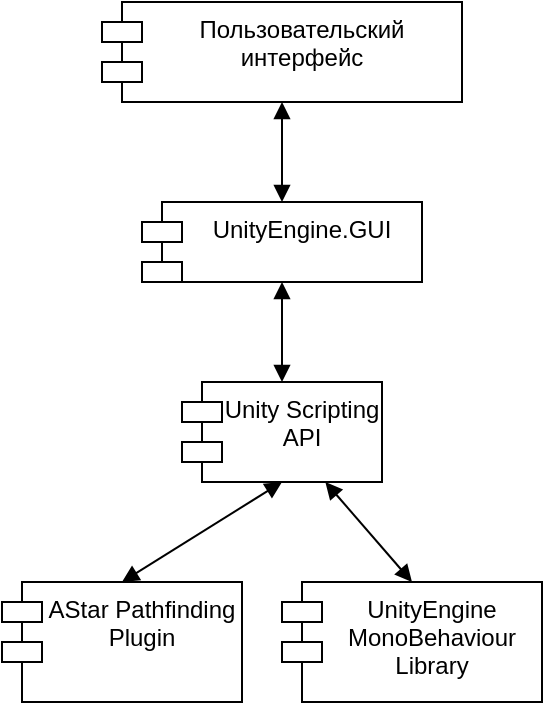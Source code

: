 <mxfile version="14.6.0" type="github">
  <diagram id="FixbhbbnFA4CbBQoyVb_" name="Page-1">
    <mxGraphModel dx="1298" dy="882" grid="1" gridSize="10" guides="1" tooltips="1" connect="1" arrows="1" fold="1" page="1" pageScale="1" pageWidth="827" pageHeight="1169" math="0" shadow="0">
      <root>
        <mxCell id="0" />
        <mxCell id="1" parent="0" />
        <mxCell id="ydTSr7Dts5HVAcRjro4z-1" value="Пользовательский &#xa;интерфейс" style="shape=module;align=left;spacingLeft=20;align=center;verticalAlign=top;" vertex="1" parent="1">
          <mxGeometry x="280" y="30" width="180" height="50" as="geometry" />
        </mxCell>
        <mxCell id="ydTSr7Dts5HVAcRjro4z-2" value="UnityEngine.GUI" style="shape=module;align=left;spacingLeft=20;align=center;verticalAlign=top;" vertex="1" parent="1">
          <mxGeometry x="300" y="130" width="140" height="40" as="geometry" />
        </mxCell>
        <mxCell id="ydTSr7Dts5HVAcRjro4z-3" value="UnityEngine&#xa;MonoBehaviour&#xa;Library" style="shape=module;align=left;spacingLeft=20;align=center;verticalAlign=top;" vertex="1" parent="1">
          <mxGeometry x="370" y="320" width="130" height="60" as="geometry" />
        </mxCell>
        <mxCell id="ydTSr7Dts5HVAcRjro4z-4" value="AStar Pathfinding&#xa;Plugin" style="shape=module;align=left;spacingLeft=20;align=center;verticalAlign=top;" vertex="1" parent="1">
          <mxGeometry x="230" y="320" width="120" height="60" as="geometry" />
        </mxCell>
        <mxCell id="ydTSr7Dts5HVAcRjro4z-7" value="" style="endArrow=block;startArrow=block;endFill=1;startFill=1;html=1;entryX=0.5;entryY=0;entryDx=0;entryDy=0;" edge="1" parent="1" source="ydTSr7Dts5HVAcRjro4z-1" target="ydTSr7Dts5HVAcRjro4z-2">
          <mxGeometry width="160" relative="1" as="geometry">
            <mxPoint x="330" y="460" as="sourcePoint" />
            <mxPoint x="490" y="460" as="targetPoint" />
          </mxGeometry>
        </mxCell>
        <mxCell id="ydTSr7Dts5HVAcRjro4z-12" value="" style="endArrow=block;startArrow=block;endFill=1;startFill=1;html=1;exitX=0.5;exitY=0;exitDx=0;exitDy=0;entryX=0.5;entryY=1;entryDx=0;entryDy=0;" edge="1" parent="1" source="ydTSr7Dts5HVAcRjro4z-4" target="ydTSr7Dts5HVAcRjro4z-13">
          <mxGeometry width="160" relative="1" as="geometry">
            <mxPoint x="374" y="275" as="sourcePoint" />
            <mxPoint x="440" y="220" as="targetPoint" />
          </mxGeometry>
        </mxCell>
        <mxCell id="ydTSr7Dts5HVAcRjro4z-13" value="Unity Scripting&#xa;API" style="shape=module;align=left;spacingLeft=20;align=center;verticalAlign=top;" vertex="1" parent="1">
          <mxGeometry x="320" y="220" width="100" height="50" as="geometry" />
        </mxCell>
        <mxCell id="ydTSr7Dts5HVAcRjro4z-14" value="" style="endArrow=block;startArrow=block;endFill=1;startFill=1;html=1;exitX=0.5;exitY=0;exitDx=0;exitDy=0;" edge="1" parent="1" source="ydTSr7Dts5HVAcRjro4z-3" target="ydTSr7Dts5HVAcRjro4z-13">
          <mxGeometry width="160" relative="1" as="geometry">
            <mxPoint x="424" y="255" as="sourcePoint" />
            <mxPoint x="490" y="210" as="targetPoint" />
          </mxGeometry>
        </mxCell>
        <mxCell id="ydTSr7Dts5HVAcRjro4z-15" value="" style="endArrow=block;startArrow=block;endFill=1;startFill=1;html=1;entryX=0.5;entryY=0;entryDx=0;entryDy=0;" edge="1" parent="1" target="ydTSr7Dts5HVAcRjro4z-13">
          <mxGeometry width="160" relative="1" as="geometry">
            <mxPoint x="370" y="170" as="sourcePoint" />
            <mxPoint x="380" y="140" as="targetPoint" />
          </mxGeometry>
        </mxCell>
      </root>
    </mxGraphModel>
  </diagram>
</mxfile>
